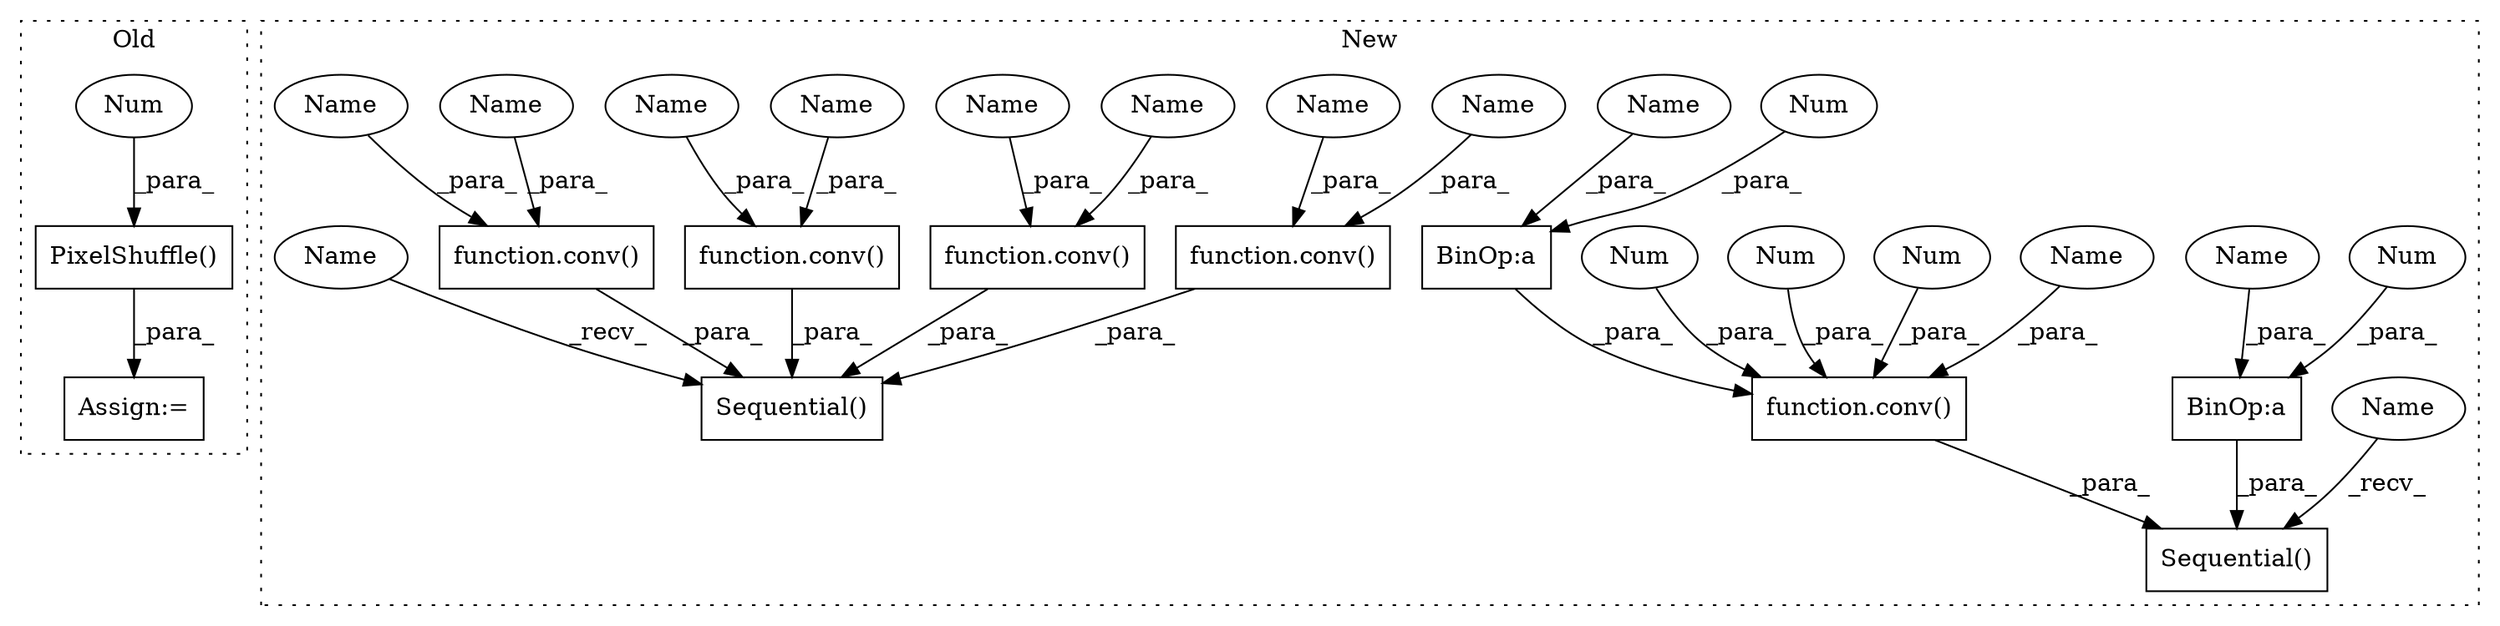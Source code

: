 digraph G {
subgraph cluster0 {
1 [label="PixelShuffle()" a="75" s="2264,2281" l="16,1" shape="box"];
5 [label="Num" a="76" s="2280" l="1" shape="ellipse"];
6 [label="Assign:=" a="68" s="2261" l="3" shape="box"];
label = "Old";
style="dotted";
}
subgraph cluster1 {
2 [label="function.conv()" a="75" s="1263,1272" l="5,1" shape="box"];
3 [label="Sequential()" a="75" s="1212,1417" l="27,11" shape="box"];
4 [label="function.conv()" a="75" s="1287,1296" l="5,1" shape="box"];
7 [label="Sequential()" a="75" s="1078,1171" l="27,15" shape="box"];
8 [label="function.conv()" a="75" s="1149,1170" l="5,1" shape="box"];
9 [label="BinOp:a" a="82" s="1122" l="2" shape="box"];
10 [label="Num" a="76" s="1124" l="1" shape="ellipse"];
11 [label="function.conv()" a="75" s="1359,1368" l="5,1" shape="box"];
12 [label="BinOp:a" a="82" s="1155" l="2" shape="box"];
13 [label="Num" a="76" s="1157" l="1" shape="ellipse"];
14 [label="Num" a="76" s="1163" l="1" shape="ellipse"];
15 [label="Num" a="76" s="1166" l="1" shape="ellipse"];
16 [label="Num" a="76" s="1169" l="1" shape="ellipse"];
17 [label="function.conv()" a="75" s="1335,1344" l="5,1" shape="box"];
18 [label="Name" a="87" s="1212" l="2" shape="ellipse"];
19 [label="Name" a="87" s="1078" l="2" shape="ellipse"];
20 [label="Name" a="87" s="1292" l="1" shape="ellipse"];
21 [label="Name" a="87" s="1340" l="1" shape="ellipse"];
22 [label="Name" a="87" s="1154" l="1" shape="ellipse"];
23 [label="Name" a="87" s="1364" l="1" shape="ellipse"];
24 [label="Name" a="87" s="1268" l="1" shape="ellipse"];
25 [label="Name" a="87" s="1367" l="1" shape="ellipse"];
26 [label="Name" a="87" s="1295" l="1" shape="ellipse"];
27 [label="Name" a="87" s="1343" l="1" shape="ellipse"];
28 [label="Name" a="87" s="1121" l="1" shape="ellipse"];
29 [label="Name" a="87" s="1271" l="1" shape="ellipse"];
30 [label="Name" a="87" s="1160" l="1" shape="ellipse"];
label = "New";
style="dotted";
}
1 -> 6 [label="_para_"];
2 -> 3 [label="_para_"];
4 -> 3 [label="_para_"];
5 -> 1 [label="_para_"];
8 -> 7 [label="_para_"];
9 -> 7 [label="_para_"];
10 -> 9 [label="_para_"];
11 -> 3 [label="_para_"];
12 -> 8 [label="_para_"];
13 -> 12 [label="_para_"];
14 -> 8 [label="_para_"];
15 -> 8 [label="_para_"];
16 -> 8 [label="_para_"];
17 -> 3 [label="_para_"];
18 -> 3 [label="_recv_"];
19 -> 7 [label="_recv_"];
20 -> 4 [label="_para_"];
21 -> 17 [label="_para_"];
22 -> 12 [label="_para_"];
23 -> 11 [label="_para_"];
24 -> 2 [label="_para_"];
25 -> 11 [label="_para_"];
26 -> 4 [label="_para_"];
27 -> 17 [label="_para_"];
28 -> 9 [label="_para_"];
29 -> 2 [label="_para_"];
30 -> 8 [label="_para_"];
}